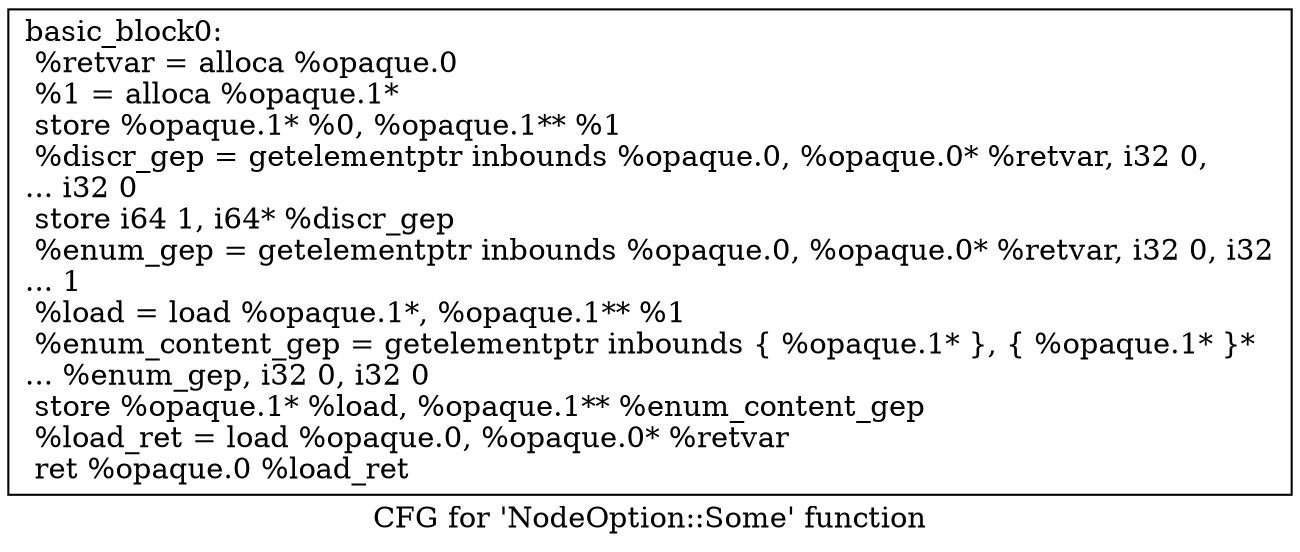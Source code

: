 digraph "CFG for 'NodeOption::Some' function" {
	label="CFG for 'NodeOption::Some' function";

	Node0x22e6a10 [shape=record,label="{basic_block0:\l  %retvar = alloca %opaque.0\l  %1 = alloca %opaque.1*\l  store %opaque.1* %0, %opaque.1** %1\l  %discr_gep = getelementptr inbounds %opaque.0, %opaque.0* %retvar, i32 0,\l... i32 0\l  store i64 1, i64* %discr_gep\l  %enum_gep = getelementptr inbounds %opaque.0, %opaque.0* %retvar, i32 0, i32\l... 1\l  %load = load %opaque.1*, %opaque.1** %1\l  %enum_content_gep = getelementptr inbounds \{ %opaque.1* \}, \{ %opaque.1* \}*\l... %enum_gep, i32 0, i32 0\l  store %opaque.1* %load, %opaque.1** %enum_content_gep\l  %load_ret = load %opaque.0, %opaque.0* %retvar\l  ret %opaque.0 %load_ret\l}"];
}
